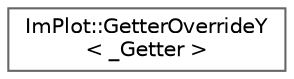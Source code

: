digraph "Graphical Class Hierarchy"
{
 // LATEX_PDF_SIZE
  bgcolor="transparent";
  edge [fontname=Helvetica,fontsize=10,labelfontname=Helvetica,labelfontsize=10];
  node [fontname=Helvetica,fontsize=10,shape=box,height=0.2,width=0.4];
  rankdir="LR";
  Node0 [id="Node000000",label="ImPlot::GetterOverrideY\l\< _Getter \>",height=0.2,width=0.4,color="grey40", fillcolor="white", style="filled",URL="$structImPlot_1_1GetterOverrideY.html",tooltip=" "];
}
